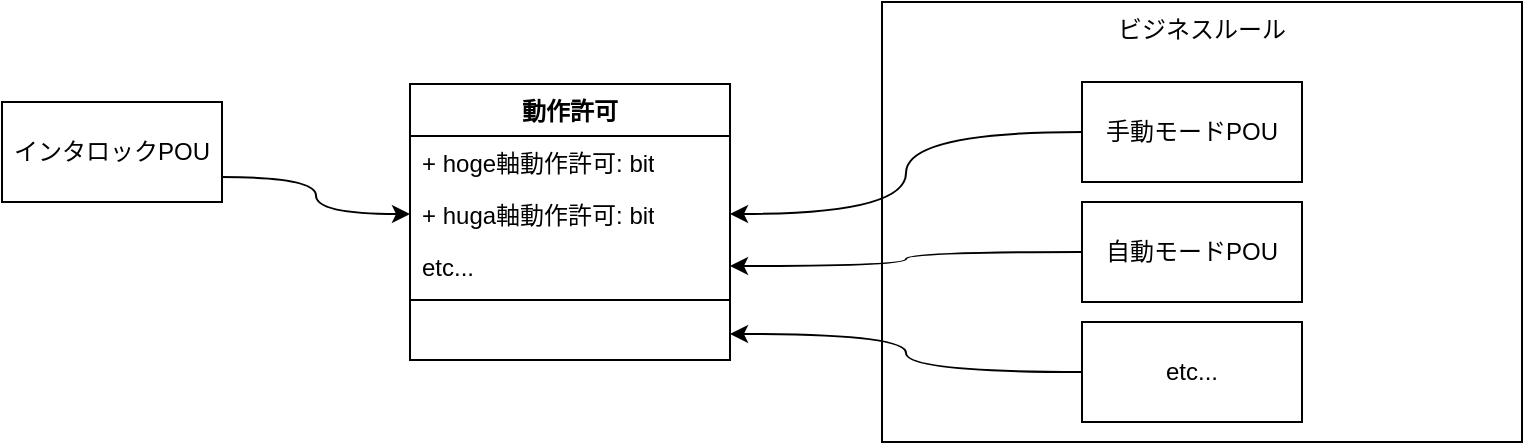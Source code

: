 <mxfile version="24.7.17">
  <diagram id="C5RBs43oDa-KdzZeNtuy" name="Page-1">
    <mxGraphModel dx="1134" dy="654" grid="1" gridSize="10" guides="1" tooltips="1" connect="1" arrows="1" fold="1" page="1" pageScale="1" pageWidth="827" pageHeight="1169" math="0" shadow="0">
      <root>
        <mxCell id="WIyWlLk6GJQsqaUBKTNV-0" />
        <mxCell id="WIyWlLk6GJQsqaUBKTNV-1" parent="WIyWlLk6GJQsqaUBKTNV-0" />
        <mxCell id="LjcJlsUbbr0NGZIOheL1-12" value="ビジネスルール" style="html=1;whiteSpace=wrap;verticalAlign=top;" vertex="1" parent="WIyWlLk6GJQsqaUBKTNV-1">
          <mxGeometry x="570" y="300" width="320" height="220" as="geometry" />
        </mxCell>
        <mxCell id="LjcJlsUbbr0NGZIOheL1-9" value="" style="edgeStyle=orthogonalEdgeStyle;rounded=0;orthogonalLoop=1;jettySize=auto;html=1;curved=1;exitX=1;exitY=0.75;exitDx=0;exitDy=0;" edge="1" parent="WIyWlLk6GJQsqaUBKTNV-1" source="LjcJlsUbbr0NGZIOheL1-0" target="LjcJlsUbbr0NGZIOheL1-5">
          <mxGeometry relative="1" as="geometry" />
        </mxCell>
        <mxCell id="LjcJlsUbbr0NGZIOheL1-0" value="インタロックPOU" style="html=1;whiteSpace=wrap;" vertex="1" parent="WIyWlLk6GJQsqaUBKTNV-1">
          <mxGeometry x="130" y="350" width="110" height="50" as="geometry" />
        </mxCell>
        <mxCell id="LjcJlsUbbr0NGZIOheL1-1" value="動作許可" style="swimlane;fontStyle=1;align=center;verticalAlign=top;childLayout=stackLayout;horizontal=1;startSize=26;horizontalStack=0;resizeParent=1;resizeParentMax=0;resizeLast=0;collapsible=1;marginBottom=0;whiteSpace=wrap;html=1;" vertex="1" parent="WIyWlLk6GJQsqaUBKTNV-1">
          <mxGeometry x="334" y="341" width="160" height="138" as="geometry" />
        </mxCell>
        <mxCell id="LjcJlsUbbr0NGZIOheL1-2" value="+ hoge軸動作許可: bit" style="text;strokeColor=none;fillColor=none;align=left;verticalAlign=top;spacingLeft=4;spacingRight=4;overflow=hidden;rotatable=0;points=[[0,0.5],[1,0.5]];portConstraint=eastwest;whiteSpace=wrap;html=1;" vertex="1" parent="LjcJlsUbbr0NGZIOheL1-1">
          <mxGeometry y="26" width="160" height="26" as="geometry" />
        </mxCell>
        <mxCell id="LjcJlsUbbr0NGZIOheL1-5" value="+ huga軸動作許可: bit" style="text;strokeColor=none;fillColor=none;align=left;verticalAlign=top;spacingLeft=4;spacingRight=4;overflow=hidden;rotatable=0;points=[[0,0.5],[1,0.5]];portConstraint=eastwest;whiteSpace=wrap;html=1;" vertex="1" parent="LjcJlsUbbr0NGZIOheL1-1">
          <mxGeometry y="52" width="160" height="26" as="geometry" />
        </mxCell>
        <mxCell id="LjcJlsUbbr0NGZIOheL1-6" value="etc..." style="text;strokeColor=none;fillColor=none;align=left;verticalAlign=top;spacingLeft=4;spacingRight=4;overflow=hidden;rotatable=0;points=[[0,0.5],[1,0.5]];portConstraint=eastwest;whiteSpace=wrap;html=1;" vertex="1" parent="LjcJlsUbbr0NGZIOheL1-1">
          <mxGeometry y="78" width="160" height="26" as="geometry" />
        </mxCell>
        <mxCell id="LjcJlsUbbr0NGZIOheL1-3" value="" style="line;strokeWidth=1;fillColor=none;align=left;verticalAlign=middle;spacingTop=-1;spacingLeft=3;spacingRight=3;rotatable=0;labelPosition=right;points=[];portConstraint=eastwest;strokeColor=inherit;" vertex="1" parent="LjcJlsUbbr0NGZIOheL1-1">
          <mxGeometry y="104" width="160" height="8" as="geometry" />
        </mxCell>
        <mxCell id="LjcJlsUbbr0NGZIOheL1-4" value="&amp;nbsp;" style="text;strokeColor=none;fillColor=none;align=left;verticalAlign=top;spacingLeft=4;spacingRight=4;overflow=hidden;rotatable=0;points=[[0,0.5],[1,0.5]];portConstraint=eastwest;whiteSpace=wrap;html=1;" vertex="1" parent="LjcJlsUbbr0NGZIOheL1-1">
          <mxGeometry y="112" width="160" height="26" as="geometry" />
        </mxCell>
        <mxCell id="LjcJlsUbbr0NGZIOheL1-11" value="" style="edgeStyle=orthogonalEdgeStyle;rounded=0;orthogonalLoop=1;jettySize=auto;html=1;entryX=1;entryY=0.5;entryDx=0;entryDy=0;curved=1;exitX=0;exitY=0.5;exitDx=0;exitDy=0;" edge="1" parent="WIyWlLk6GJQsqaUBKTNV-1" source="LjcJlsUbbr0NGZIOheL1-10" target="LjcJlsUbbr0NGZIOheL1-5">
          <mxGeometry relative="1" as="geometry" />
        </mxCell>
        <mxCell id="LjcJlsUbbr0NGZIOheL1-10" value="手動モードPOU" style="html=1;whiteSpace=wrap;" vertex="1" parent="WIyWlLk6GJQsqaUBKTNV-1">
          <mxGeometry x="670" y="340" width="110" height="50" as="geometry" />
        </mxCell>
        <mxCell id="LjcJlsUbbr0NGZIOheL1-15" style="edgeStyle=orthogonalEdgeStyle;rounded=0;orthogonalLoop=1;jettySize=auto;html=1;exitX=0;exitY=0.5;exitDx=0;exitDy=0;entryX=1;entryY=0.5;entryDx=0;entryDy=0;curved=1;" edge="1" parent="WIyWlLk6GJQsqaUBKTNV-1" source="LjcJlsUbbr0NGZIOheL1-13" target="LjcJlsUbbr0NGZIOheL1-6">
          <mxGeometry relative="1" as="geometry" />
        </mxCell>
        <mxCell id="LjcJlsUbbr0NGZIOheL1-13" value="自動モードPOU" style="html=1;whiteSpace=wrap;" vertex="1" parent="WIyWlLk6GJQsqaUBKTNV-1">
          <mxGeometry x="670" y="400" width="110" height="50" as="geometry" />
        </mxCell>
        <mxCell id="LjcJlsUbbr0NGZIOheL1-16" style="edgeStyle=orthogonalEdgeStyle;rounded=0;orthogonalLoop=1;jettySize=auto;html=1;exitX=0;exitY=0.5;exitDx=0;exitDy=0;entryX=1;entryY=0.5;entryDx=0;entryDy=0;curved=1;" edge="1" parent="WIyWlLk6GJQsqaUBKTNV-1" source="LjcJlsUbbr0NGZIOheL1-14" target="LjcJlsUbbr0NGZIOheL1-4">
          <mxGeometry relative="1" as="geometry" />
        </mxCell>
        <mxCell id="LjcJlsUbbr0NGZIOheL1-14" value="etc..." style="html=1;whiteSpace=wrap;" vertex="1" parent="WIyWlLk6GJQsqaUBKTNV-1">
          <mxGeometry x="670" y="460" width="110" height="50" as="geometry" />
        </mxCell>
      </root>
    </mxGraphModel>
  </diagram>
</mxfile>
